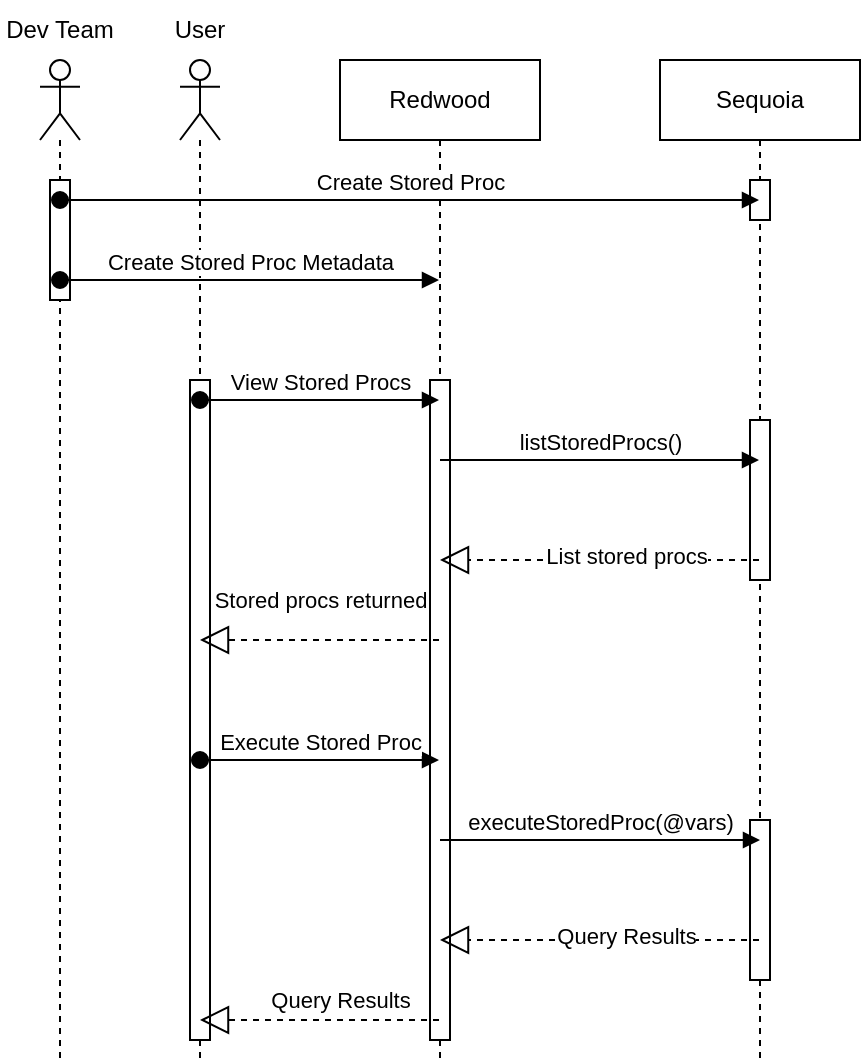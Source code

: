 <mxfile version="26.2.8">
  <diagram name="Page-1" id="2YBvvXClWsGukQMizWep">
    <mxGraphModel dx="1190" dy="719" grid="1" gridSize="10" guides="1" tooltips="1" connect="1" arrows="1" fold="1" page="1" pageScale="1" pageWidth="850" pageHeight="1100" math="0" shadow="0">
      <root>
        <mxCell id="0" />
        <mxCell id="1" parent="0" />
        <mxCell id="fE9OaKQ5_vFgyzuyReCM-10" value="" style="shape=umlLifeline;perimeter=lifelinePerimeter;whiteSpace=wrap;html=1;container=1;dropTarget=0;collapsible=0;recursiveResize=0;outlineConnect=0;portConstraint=eastwest;newEdgeStyle={&quot;curved&quot;:0,&quot;rounded&quot;:0};participant=umlActor;" vertex="1" parent="1">
          <mxGeometry x="40" y="40" width="20" height="500" as="geometry" />
        </mxCell>
        <mxCell id="fE9OaKQ5_vFgyzuyReCM-18" value="" style="html=1;points=[[0,0,0,0,5],[0,1,0,0,-5],[1,0,0,0,5],[1,1,0,0,-5]];perimeter=orthogonalPerimeter;outlineConnect=0;targetShapes=umlLifeline;portConstraint=eastwest;newEdgeStyle={&quot;curved&quot;:0,&quot;rounded&quot;:0};" vertex="1" parent="fE9OaKQ5_vFgyzuyReCM-10">
          <mxGeometry x="5" y="60" width="10" height="60" as="geometry" />
        </mxCell>
        <mxCell id="fE9OaKQ5_vFgyzuyReCM-12" value="" style="shape=umlLifeline;perimeter=lifelinePerimeter;whiteSpace=wrap;html=1;container=1;dropTarget=0;collapsible=0;recursiveResize=0;outlineConnect=0;portConstraint=eastwest;newEdgeStyle={&quot;curved&quot;:0,&quot;rounded&quot;:0};participant=umlActor;" vertex="1" parent="1">
          <mxGeometry x="110" y="40" width="20" height="500" as="geometry" />
        </mxCell>
        <mxCell id="fE9OaKQ5_vFgyzuyReCM-38" value="" style="html=1;points=[[0,0,0,0,5],[0,1,0,0,-5],[1,0,0,0,5],[1,1,0,0,-5]];perimeter=orthogonalPerimeter;outlineConnect=0;targetShapes=umlLifeline;portConstraint=eastwest;newEdgeStyle={&quot;curved&quot;:0,&quot;rounded&quot;:0};" vertex="1" parent="fE9OaKQ5_vFgyzuyReCM-12">
          <mxGeometry x="5" y="160" width="10" height="330" as="geometry" />
        </mxCell>
        <mxCell id="fE9OaKQ5_vFgyzuyReCM-13" value="Dev Team" style="text;html=1;align=center;verticalAlign=middle;whiteSpace=wrap;rounded=0;" vertex="1" parent="1">
          <mxGeometry x="20" y="10" width="60" height="30" as="geometry" />
        </mxCell>
        <mxCell id="fE9OaKQ5_vFgyzuyReCM-14" value="User" style="text;html=1;align=center;verticalAlign=middle;whiteSpace=wrap;rounded=0;" vertex="1" parent="1">
          <mxGeometry x="90" y="10" width="60" height="30" as="geometry" />
        </mxCell>
        <mxCell id="fE9OaKQ5_vFgyzuyReCM-15" value="Redwood" style="shape=umlLifeline;perimeter=lifelinePerimeter;whiteSpace=wrap;html=1;container=1;dropTarget=0;collapsible=0;recursiveResize=0;outlineConnect=0;portConstraint=eastwest;newEdgeStyle={&quot;curved&quot;:0,&quot;rounded&quot;:0};" vertex="1" parent="1">
          <mxGeometry x="190" y="40" width="100" height="500" as="geometry" />
        </mxCell>
        <mxCell id="fE9OaKQ5_vFgyzuyReCM-39" value="" style="html=1;points=[[0,0,0,0,5],[0,1,0,0,-5],[1,0,0,0,5],[1,1,0,0,-5]];perimeter=orthogonalPerimeter;outlineConnect=0;targetShapes=umlLifeline;portConstraint=eastwest;newEdgeStyle={&quot;curved&quot;:0,&quot;rounded&quot;:0};" vertex="1" parent="fE9OaKQ5_vFgyzuyReCM-15">
          <mxGeometry x="45" y="160" width="10" height="330" as="geometry" />
        </mxCell>
        <mxCell id="fE9OaKQ5_vFgyzuyReCM-16" value="Sequoia" style="shape=umlLifeline;perimeter=lifelinePerimeter;whiteSpace=wrap;html=1;container=1;dropTarget=0;collapsible=0;recursiveResize=0;outlineConnect=0;portConstraint=eastwest;newEdgeStyle={&quot;curved&quot;:0,&quot;rounded&quot;:0};" vertex="1" parent="1">
          <mxGeometry x="350" y="40" width="100" height="500" as="geometry" />
        </mxCell>
        <mxCell id="fE9OaKQ5_vFgyzuyReCM-19" value="" style="html=1;points=[[0,0,0,0,5],[0,1,0,0,-5],[1,0,0,0,5],[1,1,0,0,-5]];perimeter=orthogonalPerimeter;outlineConnect=0;targetShapes=umlLifeline;portConstraint=eastwest;newEdgeStyle={&quot;curved&quot;:0,&quot;rounded&quot;:0};" vertex="1" parent="fE9OaKQ5_vFgyzuyReCM-16">
          <mxGeometry x="45" y="60" width="10" height="20" as="geometry" />
        </mxCell>
        <mxCell id="fE9OaKQ5_vFgyzuyReCM-40" value="" style="html=1;points=[[0,0,0,0,5],[0,1,0,0,-5],[1,0,0,0,5],[1,1,0,0,-5]];perimeter=orthogonalPerimeter;outlineConnect=0;targetShapes=umlLifeline;portConstraint=eastwest;newEdgeStyle={&quot;curved&quot;:0,&quot;rounded&quot;:0};" vertex="1" parent="fE9OaKQ5_vFgyzuyReCM-16">
          <mxGeometry x="45" y="180" width="10" height="80" as="geometry" />
        </mxCell>
        <mxCell id="fE9OaKQ5_vFgyzuyReCM-41" value="" style="html=1;points=[[0,0,0,0,5],[0,1,0,0,-5],[1,0,0,0,5],[1,1,0,0,-5]];perimeter=orthogonalPerimeter;outlineConnect=0;targetShapes=umlLifeline;portConstraint=eastwest;newEdgeStyle={&quot;curved&quot;:0,&quot;rounded&quot;:0};" vertex="1" parent="fE9OaKQ5_vFgyzuyReCM-16">
          <mxGeometry x="45" y="380" width="10" height="80" as="geometry" />
        </mxCell>
        <mxCell id="fE9OaKQ5_vFgyzuyReCM-20" value="Create Stored Proc Metadata" style="html=1;verticalAlign=bottom;startArrow=oval;startFill=1;endArrow=block;startSize=8;curved=0;rounded=0;" edge="1" parent="1" target="fE9OaKQ5_vFgyzuyReCM-15">
          <mxGeometry width="60" relative="1" as="geometry">
            <mxPoint x="50" y="150" as="sourcePoint" />
            <mxPoint x="110" y="150" as="targetPoint" />
          </mxGeometry>
        </mxCell>
        <mxCell id="fE9OaKQ5_vFgyzuyReCM-21" value="Create Stored Proc" style="html=1;verticalAlign=bottom;startArrow=oval;startFill=1;endArrow=block;startSize=8;curved=0;rounded=0;" edge="1" parent="1" target="fE9OaKQ5_vFgyzuyReCM-16">
          <mxGeometry width="60" relative="1" as="geometry">
            <mxPoint x="50" y="110" as="sourcePoint" />
            <mxPoint x="110" y="110" as="targetPoint" />
          </mxGeometry>
        </mxCell>
        <mxCell id="fE9OaKQ5_vFgyzuyReCM-22" value="View Stored Procs" style="html=1;verticalAlign=bottom;startArrow=oval;startFill=1;endArrow=block;startSize=8;curved=0;rounded=0;" edge="1" parent="1" target="fE9OaKQ5_vFgyzuyReCM-15">
          <mxGeometry width="60" relative="1" as="geometry">
            <mxPoint x="120" y="210" as="sourcePoint" />
            <mxPoint x="180" y="210" as="targetPoint" />
          </mxGeometry>
        </mxCell>
        <mxCell id="fE9OaKQ5_vFgyzuyReCM-24" value="" style="endArrow=block;dashed=1;endFill=0;endSize=12;html=1;rounded=0;" edge="1" parent="1">
          <mxGeometry width="160" relative="1" as="geometry">
            <mxPoint x="399.5" y="290" as="sourcePoint" />
            <mxPoint x="240" y="290" as="targetPoint" />
          </mxGeometry>
        </mxCell>
        <mxCell id="fE9OaKQ5_vFgyzuyReCM-26" value="List stored procs" style="edgeLabel;html=1;align=center;verticalAlign=middle;resizable=0;points=[];" vertex="1" connectable="0" parent="fE9OaKQ5_vFgyzuyReCM-24">
          <mxGeometry x="-0.157" y="-2" relative="1" as="geometry">
            <mxPoint as="offset" />
          </mxGeometry>
        </mxCell>
        <mxCell id="fE9OaKQ5_vFgyzuyReCM-25" value="" style="endArrow=block;dashed=1;endFill=0;endSize=12;html=1;rounded=0;" edge="1" parent="1">
          <mxGeometry width="160" relative="1" as="geometry">
            <mxPoint x="239.5" y="330" as="sourcePoint" />
            <mxPoint x="120" y="330" as="targetPoint" />
          </mxGeometry>
        </mxCell>
        <mxCell id="fE9OaKQ5_vFgyzuyReCM-27" value="Stored procs returned" style="edgeLabel;html=1;align=center;verticalAlign=middle;resizable=0;points=[];" vertex="1" connectable="0" parent="fE9OaKQ5_vFgyzuyReCM-25">
          <mxGeometry x="0.299" relative="1" as="geometry">
            <mxPoint x="18" y="-20" as="offset" />
          </mxGeometry>
        </mxCell>
        <mxCell id="fE9OaKQ5_vFgyzuyReCM-28" value="Execute Stored Proc" style="html=1;verticalAlign=bottom;startArrow=oval;startFill=1;endArrow=block;startSize=8;curved=0;rounded=0;" edge="1" parent="1" target="fE9OaKQ5_vFgyzuyReCM-15">
          <mxGeometry width="60" relative="1" as="geometry">
            <mxPoint x="120" y="390" as="sourcePoint" />
            <mxPoint x="180" y="390" as="targetPoint" />
          </mxGeometry>
        </mxCell>
        <mxCell id="fE9OaKQ5_vFgyzuyReCM-30" value="listStoredProcs()" style="html=1;verticalAlign=bottom;endArrow=block;curved=0;rounded=0;" edge="1" parent="1" target="fE9OaKQ5_vFgyzuyReCM-16">
          <mxGeometry width="80" relative="1" as="geometry">
            <mxPoint x="240" y="240" as="sourcePoint" />
            <mxPoint x="320" y="240" as="targetPoint" />
          </mxGeometry>
        </mxCell>
        <mxCell id="fE9OaKQ5_vFgyzuyReCM-32" value="executeStoredProc(@vars)" style="html=1;verticalAlign=bottom;endArrow=block;curved=0;rounded=0;" edge="1" parent="1">
          <mxGeometry width="80" relative="1" as="geometry">
            <mxPoint x="240" y="430" as="sourcePoint" />
            <mxPoint x="400" y="430" as="targetPoint" />
          </mxGeometry>
        </mxCell>
        <mxCell id="fE9OaKQ5_vFgyzuyReCM-33" value="" style="endArrow=block;dashed=1;endFill=0;endSize=12;html=1;rounded=0;" edge="1" parent="1">
          <mxGeometry width="160" relative="1" as="geometry">
            <mxPoint x="399.5" y="480" as="sourcePoint" />
            <mxPoint x="240" y="480" as="targetPoint" />
          </mxGeometry>
        </mxCell>
        <mxCell id="fE9OaKQ5_vFgyzuyReCM-34" value="Query Results" style="edgeLabel;html=1;align=center;verticalAlign=middle;resizable=0;points=[];" vertex="1" connectable="0" parent="fE9OaKQ5_vFgyzuyReCM-33">
          <mxGeometry x="-0.157" y="-2" relative="1" as="geometry">
            <mxPoint as="offset" />
          </mxGeometry>
        </mxCell>
        <mxCell id="fE9OaKQ5_vFgyzuyReCM-35" value="" style="endArrow=block;dashed=1;endFill=0;endSize=12;html=1;rounded=0;" edge="1" parent="1">
          <mxGeometry width="160" relative="1" as="geometry">
            <mxPoint x="239.5" y="520" as="sourcePoint" />
            <mxPoint x="120" y="520" as="targetPoint" />
          </mxGeometry>
        </mxCell>
        <mxCell id="fE9OaKQ5_vFgyzuyReCM-36" value="Query Results" style="edgeLabel;html=1;align=center;verticalAlign=middle;resizable=0;points=[];" vertex="1" connectable="0" parent="fE9OaKQ5_vFgyzuyReCM-35">
          <mxGeometry x="-0.157" y="-2" relative="1" as="geometry">
            <mxPoint x="1" y="-8" as="offset" />
          </mxGeometry>
        </mxCell>
      </root>
    </mxGraphModel>
  </diagram>
</mxfile>
